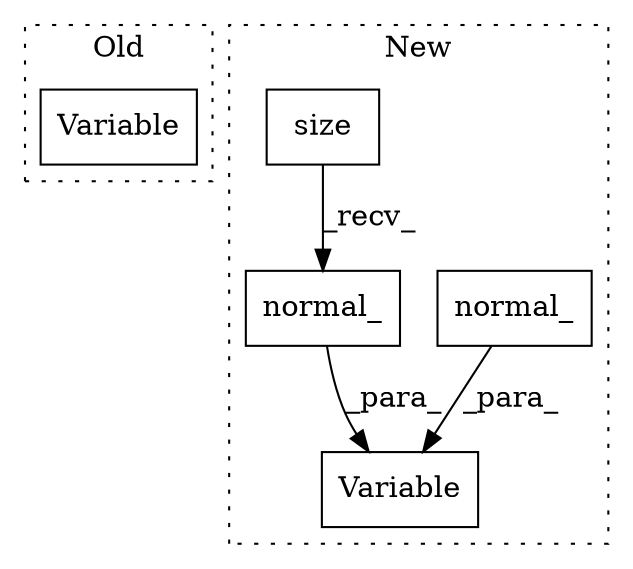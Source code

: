 digraph G {
subgraph cluster0 {
1 [label="Variable" a="32" s="1977,2015" l="9,1" shape="box"];
label = "Old";
style="dotted";
}
subgraph cluster1 {
2 [label="normal_" a="32" s="2129" l="9" shape="box"];
3 [label="Variable" a="32" s="2154,2166" l="9,1" shape="box"];
4 [label="normal_" a="32" s="2064" l="9" shape="box"];
5 [label="size" a="32" s="2121" l="6" shape="box"];
label = "New";
style="dotted";
}
2 -> 3 [label="_para_"];
4 -> 3 [label="_para_"];
5 -> 2 [label="_recv_"];
}